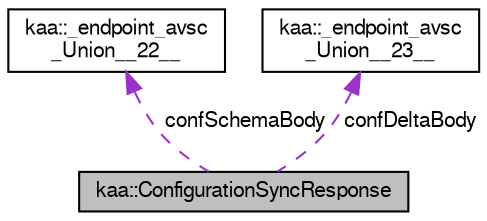 digraph "kaa::ConfigurationSyncResponse"
{
  bgcolor="transparent";
  edge [fontname="FreeSans",fontsize="10",labelfontname="FreeSans",labelfontsize="10"];
  node [fontname="FreeSans",fontsize="10",shape=record];
  Node1 [label="kaa::ConfigurationSyncResponse",height=0.2,width=0.4,color="black", fillcolor="grey75", style="filled" fontcolor="black"];
  Node2 -> Node1 [dir="back",color="darkorchid3",fontsize="10",style="dashed",label=" confSchemaBody" ,fontname="FreeSans"];
  Node2 [label="kaa::_endpoint_avsc\l_Union__22__",height=0.2,width=0.4,color="black",URL="$structkaa_1_1__endpoint__avsc__Union____22____.html"];
  Node3 -> Node1 [dir="back",color="darkorchid3",fontsize="10",style="dashed",label=" confDeltaBody" ,fontname="FreeSans"];
  Node3 [label="kaa::_endpoint_avsc\l_Union__23__",height=0.2,width=0.4,color="black",URL="$structkaa_1_1__endpoint__avsc__Union____23____.html"];
}
